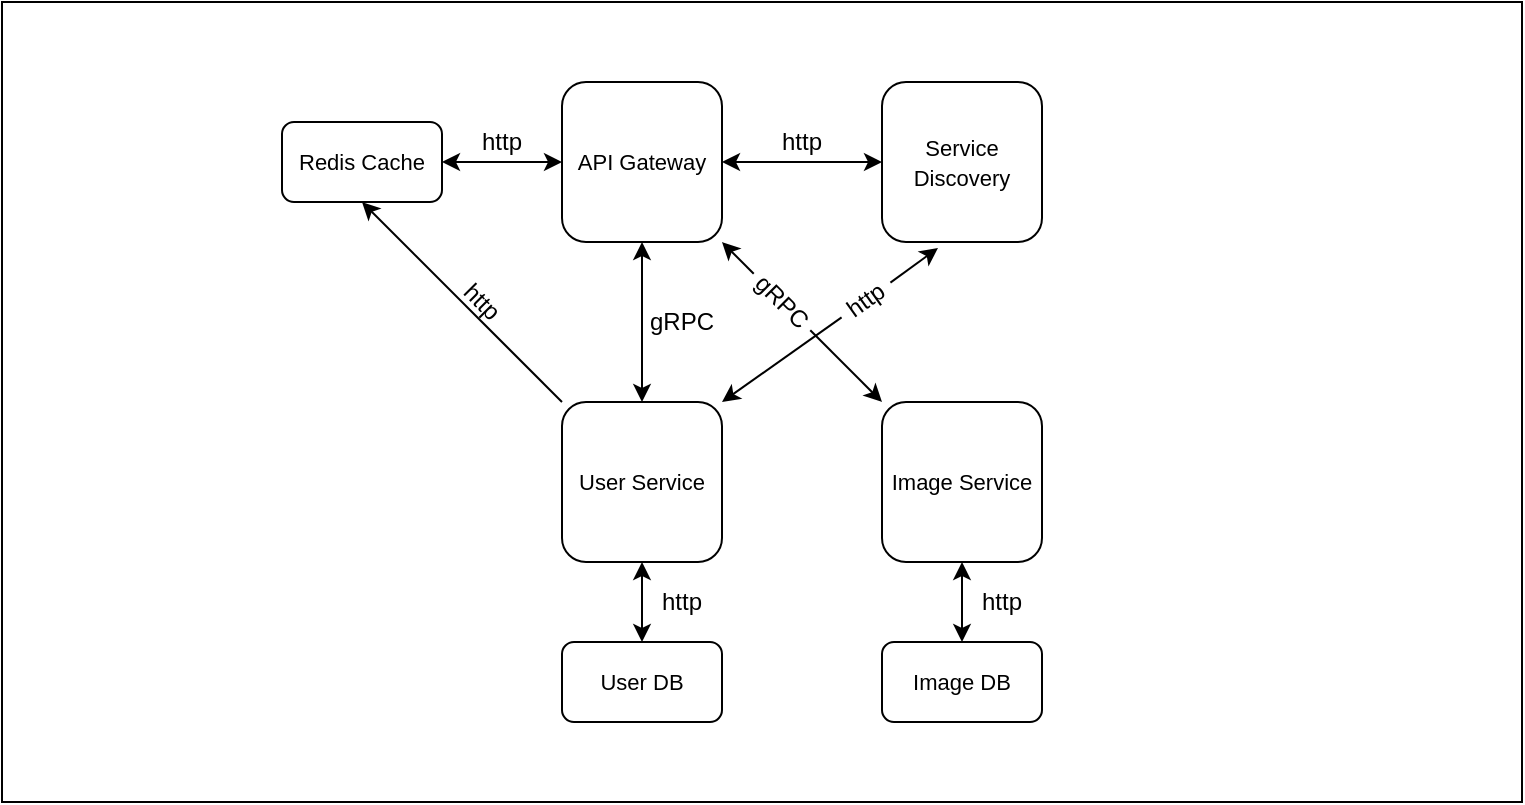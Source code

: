 <mxfile version="21.8.2" type="device">
  <diagram name="Page-1" id="5f0bae14-7c28-e335-631c-24af17079c00">
    <mxGraphModel dx="1036" dy="654" grid="1" gridSize="10" guides="1" tooltips="1" connect="1" arrows="1" fold="1" page="1" pageScale="1" pageWidth="1100" pageHeight="850" background="none" math="0" shadow="0">
      <root>
        <mxCell id="0" />
        <mxCell id="1" parent="0" />
        <mxCell id="t32K_nqp5lFoHQ5uEv4J-34" value="" style="rounded=0;whiteSpace=wrap;html=1;fillColor=none;strokeColor=default;" parent="1" vertex="1">
          <mxGeometry x="120" y="160" width="760" height="400" as="geometry" />
        </mxCell>
        <mxCell id="RMepHzUNi7ZDpXy9hhpQ-1" style="rounded=0;orthogonalLoop=1;jettySize=auto;html=1;exitX=0;exitY=0;exitDx=0;exitDy=0;entryX=0.5;entryY=1;entryDx=0;entryDy=0;" parent="1" source="t32K_nqp5lFoHQ5uEv4J-1" target="t32K_nqp5lFoHQ5uEv4J-5" edge="1">
          <mxGeometry relative="1" as="geometry" />
        </mxCell>
        <mxCell id="RMepHzUNi7ZDpXy9hhpQ-6" style="edgeStyle=none;rounded=0;orthogonalLoop=1;jettySize=auto;html=1;exitX=1;exitY=0.5;exitDx=0;exitDy=0;entryX=0.35;entryY=1.038;entryDx=0;entryDy=0;entryPerimeter=0;" parent="1" source="RMepHzUNi7ZDpXy9hhpQ-7" target="t32K_nqp5lFoHQ5uEv4J-4" edge="1">
          <mxGeometry relative="1" as="geometry" />
        </mxCell>
        <mxCell id="t32K_nqp5lFoHQ5uEv4J-1" value="&lt;font style=&quot;font-size: 11px;&quot;&gt;User Service&lt;/font&gt;" style="rounded=1;whiteSpace=wrap;html=1;" parent="1" vertex="1">
          <mxGeometry x="400" y="360" width="80" height="80" as="geometry" />
        </mxCell>
        <mxCell id="t32K_nqp5lFoHQ5uEv4J-17" style="edgeStyle=none;rounded=0;orthogonalLoop=1;jettySize=auto;html=1;exitX=0;exitY=0.5;exitDx=0;exitDy=0;entryX=1;entryY=1;entryDx=0;entryDy=0;startArrow=none;startFill=0;" parent="1" source="t32K_nqp5lFoHQ5uEv4J-32" target="t32K_nqp5lFoHQ5uEv4J-3" edge="1">
          <mxGeometry relative="1" as="geometry" />
        </mxCell>
        <mxCell id="t32K_nqp5lFoHQ5uEv4J-2" value="&lt;font style=&quot;font-size: 11px;&quot;&gt;Image&amp;nbsp;Service&lt;/font&gt;" style="rounded=1;whiteSpace=wrap;html=1;" parent="1" vertex="1">
          <mxGeometry x="560" y="360" width="80" height="80" as="geometry" />
        </mxCell>
        <mxCell id="t32K_nqp5lFoHQ5uEv4J-9" style="edgeStyle=orthogonalEdgeStyle;rounded=0;orthogonalLoop=1;jettySize=auto;html=1;exitX=0;exitY=0.5;exitDx=0;exitDy=0;entryX=1;entryY=0.5;entryDx=0;entryDy=0;startArrow=classic;startFill=1;" parent="1" source="t32K_nqp5lFoHQ5uEv4J-3" target="t32K_nqp5lFoHQ5uEv4J-5" edge="1">
          <mxGeometry relative="1" as="geometry" />
        </mxCell>
        <mxCell id="t32K_nqp5lFoHQ5uEv4J-13" style="rounded=0;orthogonalLoop=1;jettySize=auto;html=1;exitX=0.5;exitY=1;exitDx=0;exitDy=0;entryX=0.5;entryY=0;entryDx=0;entryDy=0;startArrow=classic;startFill=1;" parent="1" source="t32K_nqp5lFoHQ5uEv4J-3" target="t32K_nqp5lFoHQ5uEv4J-1" edge="1">
          <mxGeometry relative="1" as="geometry">
            <mxPoint x="440" y="320" as="targetPoint" />
          </mxGeometry>
        </mxCell>
        <mxCell id="t32K_nqp5lFoHQ5uEv4J-3" value="&lt;font style=&quot;font-size: 11px;&quot;&gt;API Gateway&lt;/font&gt;" style="rounded=1;whiteSpace=wrap;html=1;" parent="1" vertex="1">
          <mxGeometry x="400" y="200" width="80" height="80" as="geometry" />
        </mxCell>
        <mxCell id="t32K_nqp5lFoHQ5uEv4J-12" style="edgeStyle=orthogonalEdgeStyle;rounded=0;orthogonalLoop=1;jettySize=auto;html=1;exitX=0;exitY=0.5;exitDx=0;exitDy=0;entryX=1;entryY=0.5;entryDx=0;entryDy=0;startArrow=classic;startFill=1;" parent="1" source="t32K_nqp5lFoHQ5uEv4J-4" target="t32K_nqp5lFoHQ5uEv4J-3" edge="1">
          <mxGeometry relative="1" as="geometry" />
        </mxCell>
        <mxCell id="t32K_nqp5lFoHQ5uEv4J-4" value="&lt;font style=&quot;font-size: 11px;&quot;&gt;Service Discovery&lt;/font&gt;" style="rounded=1;whiteSpace=wrap;html=1;" parent="1" vertex="1">
          <mxGeometry x="560" y="200" width="80" height="80" as="geometry" />
        </mxCell>
        <mxCell id="t32K_nqp5lFoHQ5uEv4J-5" value="&lt;font style=&quot;font-size: 11px;&quot;&gt;Redis Cache&lt;/font&gt;" style="rounded=1;whiteSpace=wrap;html=1;" parent="1" vertex="1">
          <mxGeometry x="260" y="220" width="80" height="40" as="geometry" />
        </mxCell>
        <mxCell id="t32K_nqp5lFoHQ5uEv4J-21" style="edgeStyle=none;rounded=0;orthogonalLoop=1;jettySize=auto;html=1;exitX=0.5;exitY=0;exitDx=0;exitDy=0;entryX=0.5;entryY=1;entryDx=0;entryDy=0;startArrow=classic;startFill=1;" parent="1" source="t32K_nqp5lFoHQ5uEv4J-6" target="t32K_nqp5lFoHQ5uEv4J-1" edge="1">
          <mxGeometry relative="1" as="geometry" />
        </mxCell>
        <mxCell id="t32K_nqp5lFoHQ5uEv4J-6" value="&lt;font style=&quot;font-size: 11px;&quot;&gt;User DB&lt;/font&gt;" style="rounded=1;whiteSpace=wrap;html=1;" parent="1" vertex="1">
          <mxGeometry x="400" y="480" width="80" height="40" as="geometry" />
        </mxCell>
        <mxCell id="t32K_nqp5lFoHQ5uEv4J-23" style="edgeStyle=none;rounded=0;orthogonalLoop=1;jettySize=auto;html=1;exitX=0.5;exitY=0;exitDx=0;exitDy=0;entryX=0.5;entryY=1;entryDx=0;entryDy=0;startArrow=classic;startFill=1;" parent="1" source="t32K_nqp5lFoHQ5uEv4J-7" target="t32K_nqp5lFoHQ5uEv4J-2" edge="1">
          <mxGeometry relative="1" as="geometry" />
        </mxCell>
        <mxCell id="t32K_nqp5lFoHQ5uEv4J-7" value="&lt;font style=&quot;font-size: 11px;&quot;&gt;Image DB&lt;/font&gt;" style="rounded=1;whiteSpace=wrap;html=1;" parent="1" vertex="1">
          <mxGeometry x="560" y="480" width="80" height="40" as="geometry" />
        </mxCell>
        <mxCell id="t32K_nqp5lFoHQ5uEv4J-24" value="http" style="text;html=1;strokeColor=none;fillColor=none;align=center;verticalAlign=middle;whiteSpace=wrap;rounded=0;" parent="1" vertex="1">
          <mxGeometry x="350" y="220" width="40" height="20" as="geometry" />
        </mxCell>
        <mxCell id="t32K_nqp5lFoHQ5uEv4J-27" value="http" style="text;html=1;strokeColor=none;fillColor=none;align=center;verticalAlign=middle;whiteSpace=wrap;rounded=0;" parent="1" vertex="1">
          <mxGeometry x="500" y="220" width="40" height="20" as="geometry" />
        </mxCell>
        <mxCell id="t32K_nqp5lFoHQ5uEv4J-29" value="gRPC" style="text;html=1;strokeColor=none;fillColor=none;align=center;verticalAlign=middle;whiteSpace=wrap;rounded=0;" parent="1" vertex="1">
          <mxGeometry x="440" y="310" width="40" height="20" as="geometry" />
        </mxCell>
        <mxCell id="t32K_nqp5lFoHQ5uEv4J-30" value="http" style="text;html=1;strokeColor=none;fillColor=none;align=center;verticalAlign=middle;whiteSpace=wrap;rounded=0;" parent="1" vertex="1">
          <mxGeometry x="440" y="450" width="40" height="20" as="geometry" />
        </mxCell>
        <mxCell id="t32K_nqp5lFoHQ5uEv4J-31" value="http" style="text;html=1;strokeColor=none;fillColor=none;align=center;verticalAlign=middle;whiteSpace=wrap;rounded=0;" parent="1" vertex="1">
          <mxGeometry x="600" y="450" width="40" height="20" as="geometry" />
        </mxCell>
        <mxCell id="RMepHzUNi7ZDpXy9hhpQ-2" value="http" style="text;html=1;strokeColor=none;fillColor=none;align=center;verticalAlign=middle;whiteSpace=wrap;rounded=0;rotation=45;" parent="1" vertex="1">
          <mxGeometry x="340" y="300" width="40" height="20" as="geometry" />
        </mxCell>
        <mxCell id="RMepHzUNi7ZDpXy9hhpQ-9" value="" style="edgeStyle=none;rounded=0;orthogonalLoop=1;jettySize=auto;html=1;exitX=1;exitY=0;exitDx=0;exitDy=0;entryX=0;entryY=0.5;entryDx=0;entryDy=0;endArrow=none;endFill=0;startArrow=classic;startFill=1;" parent="1" source="t32K_nqp5lFoHQ5uEv4J-1" target="RMepHzUNi7ZDpXy9hhpQ-7" edge="1">
          <mxGeometry relative="1" as="geometry">
            <mxPoint x="480" y="360" as="sourcePoint" />
            <mxPoint x="600" y="280" as="targetPoint" />
          </mxGeometry>
        </mxCell>
        <mxCell id="RMepHzUNi7ZDpXy9hhpQ-7" value="http" style="text;html=1;strokeColor=none;fillColor=none;align=center;verticalAlign=middle;whiteSpace=wrap;rounded=0;rotation=-35.5;" parent="1" vertex="1">
          <mxGeometry x="537" y="299" width="30" height="20" as="geometry" />
        </mxCell>
        <mxCell id="RMepHzUNi7ZDpXy9hhpQ-10" value="" style="edgeStyle=none;rounded=0;orthogonalLoop=1;jettySize=auto;html=1;exitX=0;exitY=0;exitDx=0;exitDy=0;entryX=1;entryY=0.5;entryDx=0;entryDy=0;startArrow=classic;startFill=1;endArrow=none;endFill=0;" parent="1" source="t32K_nqp5lFoHQ5uEv4J-2" target="t32K_nqp5lFoHQ5uEv4J-32" edge="1">
          <mxGeometry relative="1" as="geometry">
            <mxPoint x="560" y="360" as="sourcePoint" />
            <mxPoint x="480" y="280" as="targetPoint" />
          </mxGeometry>
        </mxCell>
        <mxCell id="t32K_nqp5lFoHQ5uEv4J-32" value="gRPC" style="text;html=1;strokeColor=none;fillColor=none;align=center;verticalAlign=middle;whiteSpace=wrap;rounded=0;rotation=45;" parent="1" vertex="1">
          <mxGeometry x="490" y="300" width="40" height="20" as="geometry" />
        </mxCell>
      </root>
    </mxGraphModel>
  </diagram>
</mxfile>

